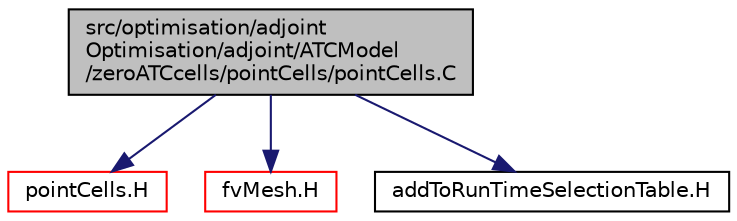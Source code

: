 digraph "src/optimisation/adjointOptimisation/adjoint/ATCModel/zeroATCcells/pointCells/pointCells.C"
{
  bgcolor="transparent";
  edge [fontname="Helvetica",fontsize="10",labelfontname="Helvetica",labelfontsize="10"];
  node [fontname="Helvetica",fontsize="10",shape=record];
  Node1 [label="src/optimisation/adjoint\lOptimisation/adjoint/ATCModel\l/zeroATCcells/pointCells/pointCells.C",height=0.2,width=0.4,color="black", fillcolor="grey75", style="filled" fontcolor="black"];
  Node1 -> Node2 [color="midnightblue",fontsize="10",style="solid",fontname="Helvetica"];
  Node2 [label="pointCells.H",height=0.2,width=0.4,color="red",URL="$pointCells_8H.html"];
  Node1 -> Node3 [color="midnightblue",fontsize="10",style="solid",fontname="Helvetica"];
  Node3 [label="fvMesh.H",height=0.2,width=0.4,color="red",URL="$fvMesh_8H.html"];
  Node1 -> Node4 [color="midnightblue",fontsize="10",style="solid",fontname="Helvetica"];
  Node4 [label="addToRunTimeSelectionTable.H",height=0.2,width=0.4,color="black",URL="$addToRunTimeSelectionTable_8H.html",tooltip="Macros for easy insertion into run-time selection tables. "];
}
